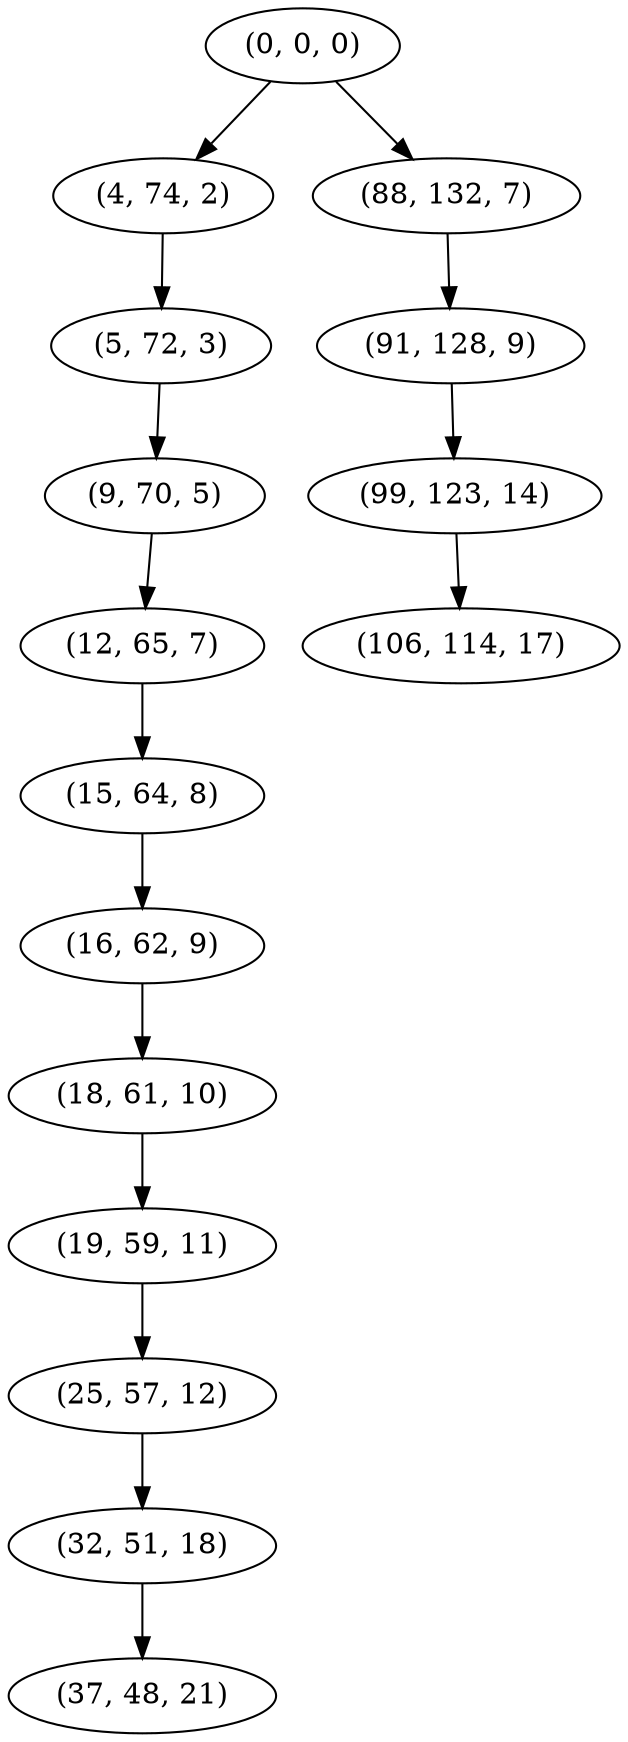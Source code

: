 digraph tree {
    "(0, 0, 0)";
    "(4, 74, 2)";
    "(5, 72, 3)";
    "(9, 70, 5)";
    "(12, 65, 7)";
    "(15, 64, 8)";
    "(16, 62, 9)";
    "(18, 61, 10)";
    "(19, 59, 11)";
    "(25, 57, 12)";
    "(32, 51, 18)";
    "(37, 48, 21)";
    "(88, 132, 7)";
    "(91, 128, 9)";
    "(99, 123, 14)";
    "(106, 114, 17)";
    "(0, 0, 0)" -> "(4, 74, 2)";
    "(0, 0, 0)" -> "(88, 132, 7)";
    "(4, 74, 2)" -> "(5, 72, 3)";
    "(5, 72, 3)" -> "(9, 70, 5)";
    "(9, 70, 5)" -> "(12, 65, 7)";
    "(12, 65, 7)" -> "(15, 64, 8)";
    "(15, 64, 8)" -> "(16, 62, 9)";
    "(16, 62, 9)" -> "(18, 61, 10)";
    "(18, 61, 10)" -> "(19, 59, 11)";
    "(19, 59, 11)" -> "(25, 57, 12)";
    "(25, 57, 12)" -> "(32, 51, 18)";
    "(32, 51, 18)" -> "(37, 48, 21)";
    "(88, 132, 7)" -> "(91, 128, 9)";
    "(91, 128, 9)" -> "(99, 123, 14)";
    "(99, 123, 14)" -> "(106, 114, 17)";
}
